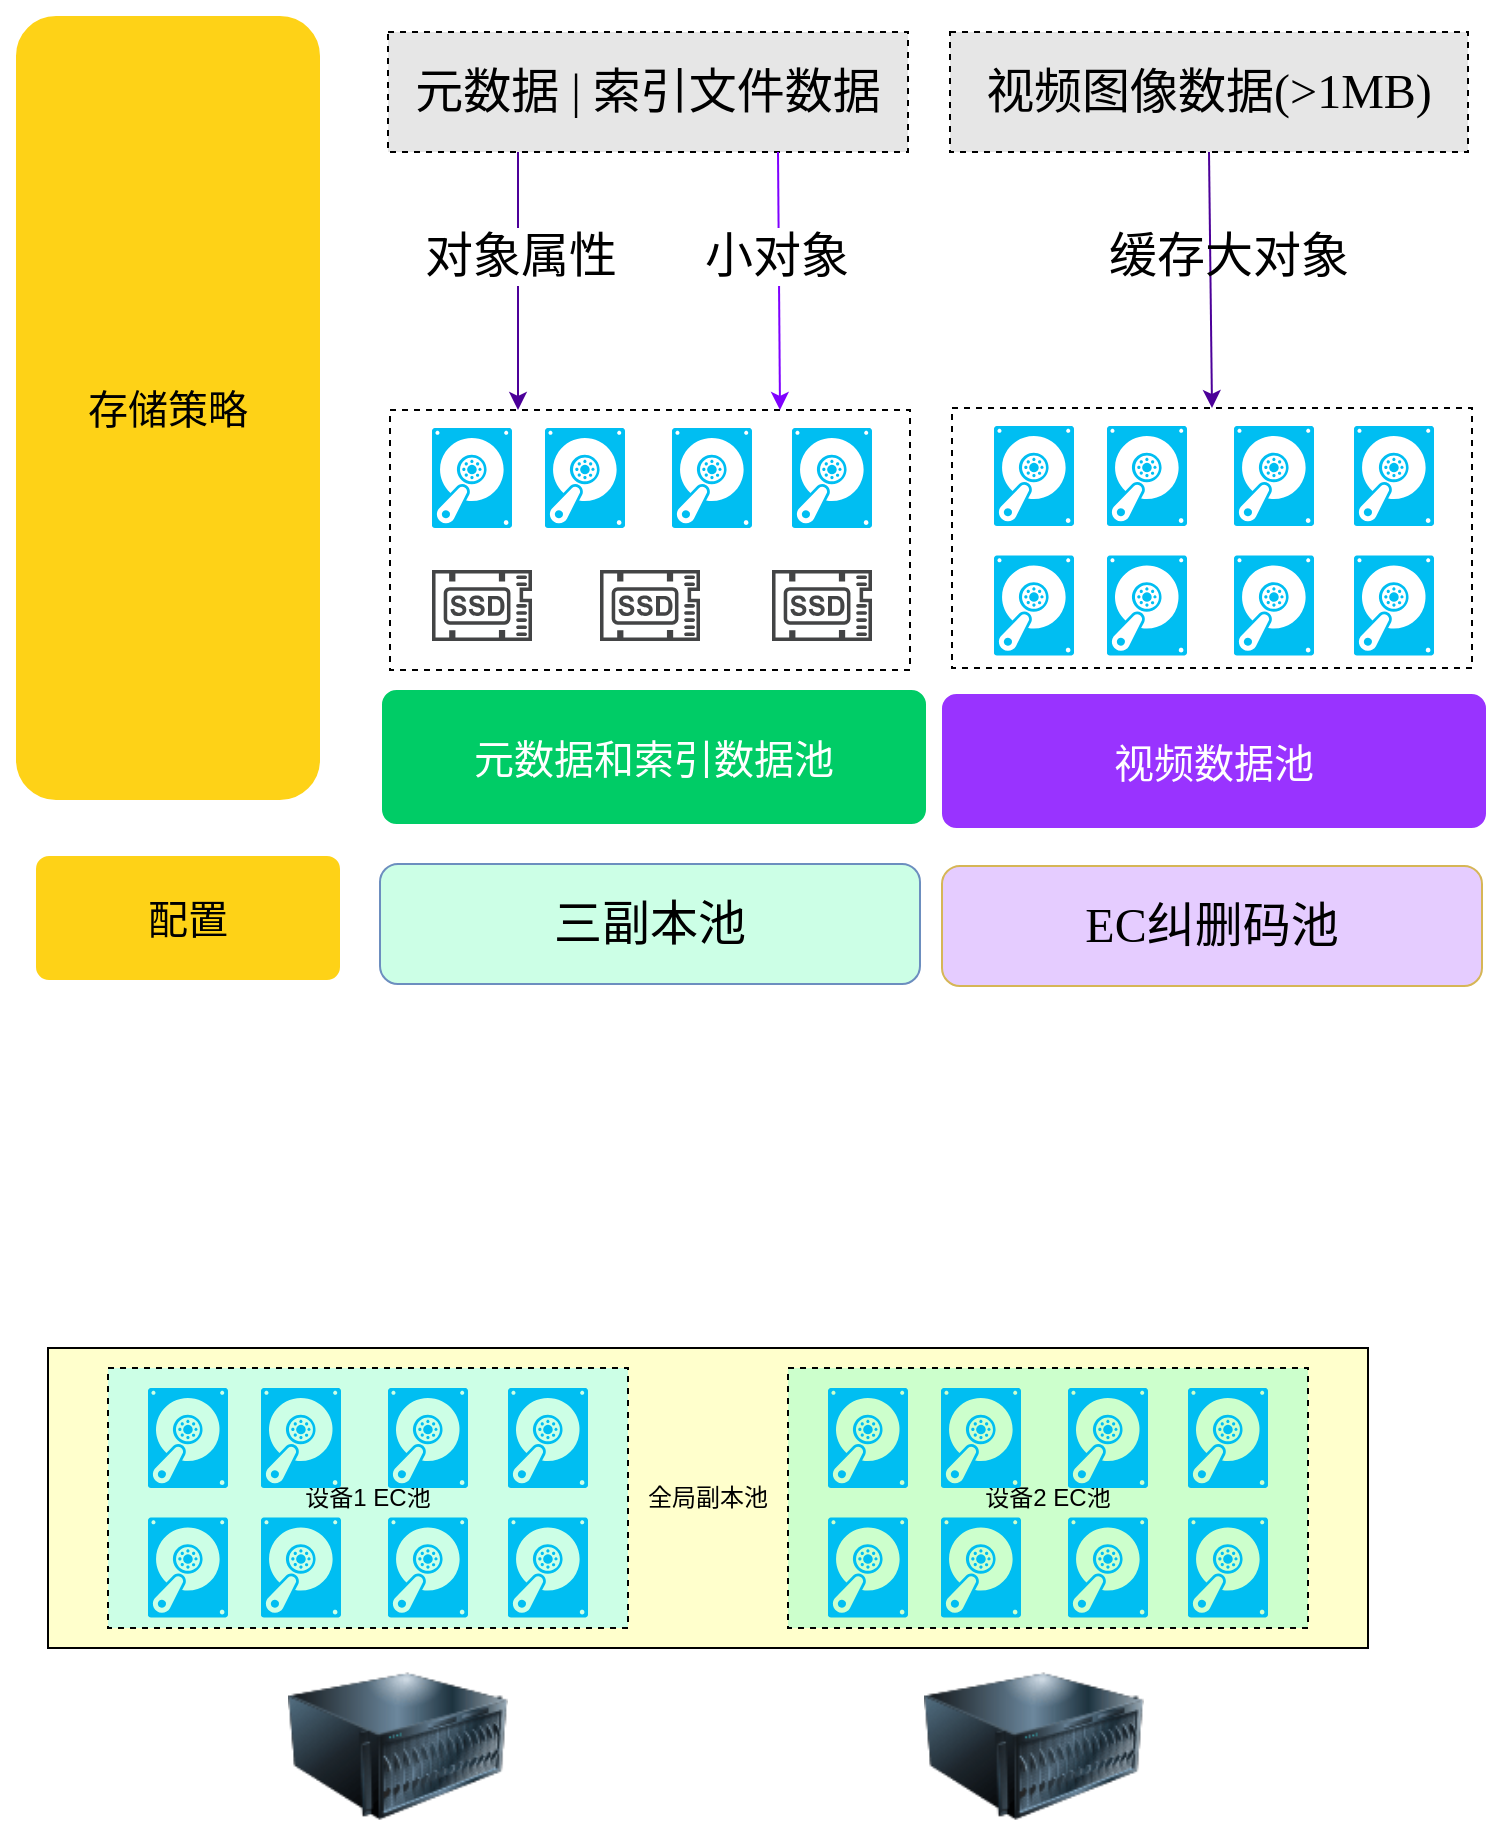 <mxfile version="16.6.1" type="github"><diagram name="Page-1" id="12e1b939-464a-85fe-373e-61e167be1490"><mxGraphModel dx="1038" dy="524" grid="1" gridSize="10" guides="1" tooltips="1" connect="1" arrows="1" fold="1" page="1" pageScale="1.5" pageWidth="1169" pageHeight="826" background="none" math="0" shadow="0"><root><mxCell id="0"/><mxCell id="1" parent="0"/><mxCell id="upi890UawkTOX7c28CoJ-33" value="全局副本池" style="rounded=0;whiteSpace=wrap;html=1;fillColor=#FFFFCC;" vertex="1" parent="1"><mxGeometry x="310" y="1700" width="660" height="150" as="geometry"/></mxCell><mxCell id="upi890UawkTOX7c28CoJ-28" value="&lt;span&gt;设备2 EC池&lt;/span&gt;" style="rounded=0;whiteSpace=wrap;html=1;dashed=1;fillColor=#CCFFCC;" vertex="1" parent="1"><mxGeometry x="680" y="1710" width="260" height="130" as="geometry"/></mxCell><mxCell id="VNs2b5MQoNy6hIIXQ_d6-4" value="" style="rounded=0;whiteSpace=wrap;html=1;dashed=1;" parent="1" vertex="1"><mxGeometry x="481" y="1231" width="260" height="130" as="geometry"/></mxCell><mxCell id="VNs2b5MQoNy6hIIXQ_d6-1" value="存储策略" style="whiteSpace=wrap;html=1;rounded=1;shadow=0;strokeWidth=8;fontSize=20;align=center;fillColor=#FED217;strokeColor=#FFFFFF;" parent="1" vertex="1"><mxGeometry x="290" y="1030" width="160" height="400" as="geometry"/></mxCell><mxCell id="VNs2b5MQoNy6hIIXQ_d6-2" value="&lt;font face=&quot;Times New Roman&quot; style=&quot;font-size: 24px&quot;&gt;三副本池&lt;/font&gt;" style="rounded=1;whiteSpace=wrap;html=1;fillColor=#CCFFE6;strokeColor=#6c8ebf;" parent="1" vertex="1"><mxGeometry x="476" y="1458" width="270" height="60" as="geometry"/></mxCell><mxCell id="VNs2b5MQoNy6hIIXQ_d6-3" value="" style="verticalLabelPosition=bottom;html=1;verticalAlign=top;align=center;strokeColor=none;fillColor=#00BEF2;shape=mxgraph.azure.vhd;pointerEvents=1;" parent="1" vertex="1"><mxGeometry x="502" y="1240" width="40" height="50" as="geometry"/></mxCell><mxCell id="VNs2b5MQoNy6hIIXQ_d6-5" value="" style="verticalLabelPosition=bottom;html=1;verticalAlign=top;align=center;strokeColor=none;fillColor=#00BEF2;shape=mxgraph.azure.vhd;pointerEvents=1;" parent="1" vertex="1"><mxGeometry x="558.5" y="1240" width="40" height="50" as="geometry"/></mxCell><mxCell id="VNs2b5MQoNy6hIIXQ_d6-6" value="" style="verticalLabelPosition=bottom;html=1;verticalAlign=top;align=center;strokeColor=none;fillColor=#00BEF2;shape=mxgraph.azure.vhd;pointerEvents=1;" parent="1" vertex="1"><mxGeometry x="622" y="1240" width="40" height="50" as="geometry"/></mxCell><mxCell id="VNs2b5MQoNy6hIIXQ_d6-7" value="" style="verticalLabelPosition=bottom;html=1;verticalAlign=top;align=center;strokeColor=none;fillColor=#00BEF2;shape=mxgraph.azure.vhd;pointerEvents=1;" parent="1" vertex="1"><mxGeometry x="682" y="1240" width="40" height="50" as="geometry"/></mxCell><mxCell id="VNs2b5MQoNy6hIIXQ_d6-13" value="" style="sketch=0;pointerEvents=1;shadow=0;dashed=0;html=1;strokeColor=none;fillColor=#434445;aspect=fixed;labelPosition=center;verticalLabelPosition=bottom;verticalAlign=top;align=center;outlineConnect=0;shape=mxgraph.vvd.ssd;" parent="1" vertex="1"><mxGeometry x="502" y="1311" width="50" height="35.5" as="geometry"/></mxCell><mxCell id="VNs2b5MQoNy6hIIXQ_d6-14" value="" style="sketch=0;pointerEvents=1;shadow=0;dashed=0;html=1;strokeColor=none;fillColor=#434445;aspect=fixed;labelPosition=center;verticalLabelPosition=bottom;verticalAlign=top;align=center;outlineConnect=0;shape=mxgraph.vvd.ssd;" parent="1" vertex="1"><mxGeometry x="586" y="1311" width="50" height="35.5" as="geometry"/></mxCell><mxCell id="VNs2b5MQoNy6hIIXQ_d6-15" value="" style="sketch=0;pointerEvents=1;shadow=0;dashed=0;html=1;strokeColor=none;fillColor=#434445;aspect=fixed;labelPosition=center;verticalLabelPosition=bottom;verticalAlign=top;align=center;outlineConnect=0;shape=mxgraph.vvd.ssd;" parent="1" vertex="1"><mxGeometry x="672" y="1311" width="50" height="35.5" as="geometry"/></mxCell><mxCell id="VNs2b5MQoNy6hIIXQ_d6-18" value="&lt;font color=&quot;#ffffff&quot;&gt;元数据和索引数据池&lt;/font&gt;" style="whiteSpace=wrap;html=1;rounded=1;shadow=0;strokeWidth=8;fontSize=20;align=center;fillColor=#00CC66;strokeColor=#FFFFFF;rotation=0;direction=west;" parent="1" vertex="1"><mxGeometry x="473" y="1367" width="280" height="75" as="geometry"/></mxCell><mxCell id="VNs2b5MQoNy6hIIXQ_d6-19" value="配置" style="whiteSpace=wrap;html=1;rounded=1;shadow=0;strokeWidth=8;fontSize=20;align=center;fillColor=#FED217;strokeColor=#FFFFFF;" parent="1" vertex="1"><mxGeometry x="300" y="1450" width="160" height="70" as="geometry"/></mxCell><mxCell id="VNs2b5MQoNy6hIIXQ_d6-20" value="&lt;font face=&quot;Times New Roman&quot;&gt;&lt;span style=&quot;font-size: 24px&quot;&gt;EC纠删码池&lt;/span&gt;&lt;/font&gt;" style="rounded=1;whiteSpace=wrap;html=1;fillColor=#E5CCFF;strokeColor=#d6b656;" parent="1" vertex="1"><mxGeometry x="757" y="1459" width="270" height="60" as="geometry"/></mxCell><mxCell id="VNs2b5MQoNy6hIIXQ_d6-29" value="" style="rounded=0;whiteSpace=wrap;html=1;dashed=1;" parent="1" vertex="1"><mxGeometry x="762" y="1230" width="260" height="130" as="geometry"/></mxCell><mxCell id="VNs2b5MQoNy6hIIXQ_d6-30" value="" style="verticalLabelPosition=bottom;html=1;verticalAlign=top;align=center;strokeColor=none;fillColor=#00BEF2;shape=mxgraph.azure.vhd;pointerEvents=1;" parent="1" vertex="1"><mxGeometry x="783" y="1239" width="40" height="50" as="geometry"/></mxCell><mxCell id="VNs2b5MQoNy6hIIXQ_d6-31" value="" style="verticalLabelPosition=bottom;html=1;verticalAlign=top;align=center;strokeColor=none;fillColor=#00BEF2;shape=mxgraph.azure.vhd;pointerEvents=1;" parent="1" vertex="1"><mxGeometry x="839.5" y="1239" width="40" height="50" as="geometry"/></mxCell><mxCell id="VNs2b5MQoNy6hIIXQ_d6-32" value="" style="verticalLabelPosition=bottom;html=1;verticalAlign=top;align=center;strokeColor=none;fillColor=#00BEF2;shape=mxgraph.azure.vhd;pointerEvents=1;" parent="1" vertex="1"><mxGeometry x="903" y="1239" width="40" height="50" as="geometry"/></mxCell><mxCell id="VNs2b5MQoNy6hIIXQ_d6-33" value="" style="verticalLabelPosition=bottom;html=1;verticalAlign=top;align=center;strokeColor=none;fillColor=#00BEF2;shape=mxgraph.azure.vhd;pointerEvents=1;" parent="1" vertex="1"><mxGeometry x="963" y="1239" width="40" height="50" as="geometry"/></mxCell><mxCell id="VNs2b5MQoNy6hIIXQ_d6-37" value="" style="verticalLabelPosition=bottom;html=1;verticalAlign=top;align=center;strokeColor=none;fillColor=#00BEF2;shape=mxgraph.azure.vhd;pointerEvents=1;" parent="1" vertex="1"><mxGeometry x="783" y="1303.75" width="40" height="50" as="geometry"/></mxCell><mxCell id="VNs2b5MQoNy6hIIXQ_d6-38" value="" style="verticalLabelPosition=bottom;html=1;verticalAlign=top;align=center;strokeColor=none;fillColor=#00BEF2;shape=mxgraph.azure.vhd;pointerEvents=1;" parent="1" vertex="1"><mxGeometry x="839.5" y="1303.75" width="40" height="50" as="geometry"/></mxCell><mxCell id="VNs2b5MQoNy6hIIXQ_d6-39" value="" style="verticalLabelPosition=bottom;html=1;verticalAlign=top;align=center;strokeColor=none;fillColor=#00BEF2;shape=mxgraph.azure.vhd;pointerEvents=1;" parent="1" vertex="1"><mxGeometry x="903" y="1303.75" width="40" height="50" as="geometry"/></mxCell><mxCell id="VNs2b5MQoNy6hIIXQ_d6-40" value="" style="verticalLabelPosition=bottom;html=1;verticalAlign=top;align=center;strokeColor=none;fillColor=#00BEF2;shape=mxgraph.azure.vhd;pointerEvents=1;" parent="1" vertex="1"><mxGeometry x="963" y="1303.75" width="40" height="50" as="geometry"/></mxCell><mxCell id="VNs2b5MQoNy6hIIXQ_d6-41" value="&lt;font color=&quot;#ffffff&quot;&gt;视频数据池&lt;/font&gt;" style="whiteSpace=wrap;html=1;rounded=1;shadow=0;strokeWidth=8;fontSize=20;align=center;fillColor=#9933FF;strokeColor=#FFFFFF;rotation=0;direction=west;" parent="1" vertex="1"><mxGeometry x="753" y="1369" width="280" height="75" as="geometry"/></mxCell><mxCell id="VNs2b5MQoNy6hIIXQ_d6-42" value="&lt;font color=&quot;#000000&quot;&gt;元数据 |&amp;nbsp;索引文件数据&lt;/font&gt;" style="rounded=0;whiteSpace=wrap;html=1;dashed=1;fontFamily=Times New Roman;fontSize=24;fontColor=#FFFFFF;fillColor=#E6E6E6;" parent="1" vertex="1"><mxGeometry x="480" y="1042" width="260" height="60" as="geometry"/></mxCell><mxCell id="VNs2b5MQoNy6hIIXQ_d6-43" value="&lt;font color=&quot;#000000&quot;&gt;视频图像数据(&amp;gt;1MB)&lt;/font&gt;" style="rounded=0;whiteSpace=wrap;html=1;dashed=1;fontFamily=Times New Roman;fontSize=24;fontColor=#FFFFFF;fillColor=#E6E6E6;" parent="1" vertex="1"><mxGeometry x="761" y="1042" width="259" height="60" as="geometry"/></mxCell><mxCell id="VNs2b5MQoNy6hIIXQ_d6-44" value="" style="endArrow=classic;html=1;rounded=0;fontFamily=Times New Roman;fontSize=24;fontColor=#000000;entryX=0.25;entryY=0;entryDx=0;entryDy=0;strokeColor=#4C0099;" parent="1" edge="1"><mxGeometry width="50" height="50" relative="1" as="geometry"><mxPoint x="545" y="1102" as="sourcePoint"/><mxPoint x="545" y="1231" as="targetPoint"/></mxGeometry></mxCell><mxCell id="VNs2b5MQoNy6hIIXQ_d6-45" value="对象属性" style="edgeLabel;html=1;align=center;verticalAlign=middle;resizable=0;points=[];fontSize=24;fontFamily=Times New Roman;fontColor=#000000;" parent="VNs2b5MQoNy6hIIXQ_d6-44" vertex="1" connectable="0"><mxGeometry x="-0.553" y="2" relative="1" as="geometry"><mxPoint x="-1" y="23" as="offset"/></mxGeometry></mxCell><mxCell id="VNs2b5MQoNy6hIIXQ_d6-46" value="" style="endArrow=classic;html=1;rounded=0;fontFamily=Times New Roman;fontSize=24;fontColor=#000000;exitX=0.75;exitY=1;exitDx=0;exitDy=0;entryX=0.75;entryY=0;entryDx=0;entryDy=0;strokeColor=#7F00FF;" parent="1" source="VNs2b5MQoNy6hIIXQ_d6-42" target="VNs2b5MQoNy6hIIXQ_d6-4" edge="1"><mxGeometry width="50" height="50" relative="1" as="geometry"><mxPoint x="450" y="1740" as="sourcePoint"/><mxPoint x="500" y="1690" as="targetPoint"/></mxGeometry></mxCell><mxCell id="VNs2b5MQoNy6hIIXQ_d6-47" value="小对象" style="edgeLabel;html=1;align=center;verticalAlign=middle;resizable=0;points=[];fontSize=24;fontFamily=Times New Roman;fontColor=#000000;" parent="VNs2b5MQoNy6hIIXQ_d6-46" vertex="1" connectable="0"><mxGeometry x="-0.337" y="-2" relative="1" as="geometry"><mxPoint y="9" as="offset"/></mxGeometry></mxCell><mxCell id="VNs2b5MQoNy6hIIXQ_d6-48" value="" style="endArrow=classic;html=1;rounded=0;fontFamily=Times New Roman;fontSize=24;fontColor=#000000;strokeColor=#4C0099;exitX=0.5;exitY=1;exitDx=0;exitDy=0;entryX=0.5;entryY=0;entryDx=0;entryDy=0;" parent="1" source="VNs2b5MQoNy6hIIXQ_d6-43" target="VNs2b5MQoNy6hIIXQ_d6-29" edge="1"><mxGeometry width="50" height="50" relative="1" as="geometry"><mxPoint x="1100" y="1270" as="sourcePoint"/><mxPoint x="1150" y="1220" as="targetPoint"/></mxGeometry></mxCell><mxCell id="VNs2b5MQoNy6hIIXQ_d6-49" value="缓存大对象" style="text;html=1;align=center;verticalAlign=middle;resizable=0;points=[];autosize=1;strokeColor=none;fillColor=none;fontSize=24;fontFamily=Times New Roman;fontColor=#000000;" parent="1" vertex="1"><mxGeometry x="830" y="1139" width="140" height="30" as="geometry"/></mxCell><mxCell id="upi890UawkTOX7c28CoJ-10" value="设备1 EC池" style="rounded=0;whiteSpace=wrap;html=1;dashed=1;fillColor=#CCFFE6;" vertex="1" parent="1"><mxGeometry x="340" y="1710" width="260" height="130" as="geometry"/></mxCell><mxCell id="upi890UawkTOX7c28CoJ-11" value="" style="verticalLabelPosition=bottom;html=1;verticalAlign=top;align=center;strokeColor=none;fillColor=#00BEF2;shape=mxgraph.azure.vhd;pointerEvents=1;" vertex="1" parent="1"><mxGeometry x="360" y="1720" width="40" height="50" as="geometry"/></mxCell><mxCell id="upi890UawkTOX7c28CoJ-12" value="" style="verticalLabelPosition=bottom;html=1;verticalAlign=top;align=center;strokeColor=none;fillColor=#00BEF2;shape=mxgraph.azure.vhd;pointerEvents=1;" vertex="1" parent="1"><mxGeometry x="416.5" y="1720" width="40" height="50" as="geometry"/></mxCell><mxCell id="upi890UawkTOX7c28CoJ-13" value="" style="verticalLabelPosition=bottom;html=1;verticalAlign=top;align=center;strokeColor=none;fillColor=#00BEF2;shape=mxgraph.azure.vhd;pointerEvents=1;" vertex="1" parent="1"><mxGeometry x="480" y="1720" width="40" height="50" as="geometry"/></mxCell><mxCell id="upi890UawkTOX7c28CoJ-14" value="" style="verticalLabelPosition=bottom;html=1;verticalAlign=top;align=center;strokeColor=none;fillColor=#00BEF2;shape=mxgraph.azure.vhd;pointerEvents=1;" vertex="1" parent="1"><mxGeometry x="540" y="1720" width="40" height="50" as="geometry"/></mxCell><mxCell id="upi890UawkTOX7c28CoJ-15" value="" style="verticalLabelPosition=bottom;html=1;verticalAlign=top;align=center;strokeColor=none;fillColor=#00BEF2;shape=mxgraph.azure.vhd;pointerEvents=1;" vertex="1" parent="1"><mxGeometry x="360" y="1784.75" width="40" height="50" as="geometry"/></mxCell><mxCell id="upi890UawkTOX7c28CoJ-16" value="" style="verticalLabelPosition=bottom;html=1;verticalAlign=top;align=center;strokeColor=none;fillColor=#00BEF2;shape=mxgraph.azure.vhd;pointerEvents=1;" vertex="1" parent="1"><mxGeometry x="416.5" y="1784.75" width="40" height="50" as="geometry"/></mxCell><mxCell id="upi890UawkTOX7c28CoJ-17" value="" style="verticalLabelPosition=bottom;html=1;verticalAlign=top;align=center;strokeColor=none;fillColor=#00BEF2;shape=mxgraph.azure.vhd;pointerEvents=1;" vertex="1" parent="1"><mxGeometry x="480" y="1784.75" width="40" height="50" as="geometry"/></mxCell><mxCell id="upi890UawkTOX7c28CoJ-18" value="" style="verticalLabelPosition=bottom;html=1;verticalAlign=top;align=center;strokeColor=none;fillColor=#00BEF2;shape=mxgraph.azure.vhd;pointerEvents=1;" vertex="1" parent="1"><mxGeometry x="540" y="1784.75" width="40" height="50" as="geometry"/></mxCell><mxCell id="upi890UawkTOX7c28CoJ-20" value="" style="verticalLabelPosition=bottom;html=1;verticalAlign=top;align=center;strokeColor=none;fillColor=#00BEF2;shape=mxgraph.azure.vhd;pointerEvents=1;" vertex="1" parent="1"><mxGeometry x="700" y="1720" width="40" height="50" as="geometry"/></mxCell><mxCell id="upi890UawkTOX7c28CoJ-21" value="" style="verticalLabelPosition=bottom;html=1;verticalAlign=top;align=center;strokeColor=none;fillColor=#00BEF2;shape=mxgraph.azure.vhd;pointerEvents=1;" vertex="1" parent="1"><mxGeometry x="756.5" y="1720" width="40" height="50" as="geometry"/></mxCell><mxCell id="upi890UawkTOX7c28CoJ-22" value="" style="verticalLabelPosition=bottom;html=1;verticalAlign=top;align=center;strokeColor=none;fillColor=#00BEF2;shape=mxgraph.azure.vhd;pointerEvents=1;" vertex="1" parent="1"><mxGeometry x="820" y="1720" width="40" height="50" as="geometry"/></mxCell><mxCell id="upi890UawkTOX7c28CoJ-23" value="" style="verticalLabelPosition=bottom;html=1;verticalAlign=top;align=center;strokeColor=none;fillColor=#00BEF2;shape=mxgraph.azure.vhd;pointerEvents=1;" vertex="1" parent="1"><mxGeometry x="880" y="1720" width="40" height="50" as="geometry"/></mxCell><mxCell id="upi890UawkTOX7c28CoJ-24" value="" style="verticalLabelPosition=bottom;html=1;verticalAlign=top;align=center;strokeColor=none;fillColor=#00BEF2;shape=mxgraph.azure.vhd;pointerEvents=1;" vertex="1" parent="1"><mxGeometry x="700" y="1784.75" width="40" height="50" as="geometry"/></mxCell><mxCell id="upi890UawkTOX7c28CoJ-25" value="" style="verticalLabelPosition=bottom;html=1;verticalAlign=top;align=center;strokeColor=none;fillColor=#00BEF2;shape=mxgraph.azure.vhd;pointerEvents=1;" vertex="1" parent="1"><mxGeometry x="756.5" y="1784.75" width="40" height="50" as="geometry"/></mxCell><mxCell id="upi890UawkTOX7c28CoJ-26" value="" style="verticalLabelPosition=bottom;html=1;verticalAlign=top;align=center;strokeColor=none;fillColor=#00BEF2;shape=mxgraph.azure.vhd;pointerEvents=1;" vertex="1" parent="1"><mxGeometry x="820" y="1784.75" width="40" height="50" as="geometry"/></mxCell><mxCell id="upi890UawkTOX7c28CoJ-27" value="" style="verticalLabelPosition=bottom;html=1;verticalAlign=top;align=center;strokeColor=none;fillColor=#00BEF2;shape=mxgraph.azure.vhd;pointerEvents=1;" vertex="1" parent="1"><mxGeometry x="880" y="1784.75" width="40" height="50" as="geometry"/></mxCell><mxCell id="upi890UawkTOX7c28CoJ-31" value="" style="image;html=1;image=img/lib/clip_art/computers/Server_128x128.png" vertex="1" parent="1"><mxGeometry x="430" y="1859" width="110" height="80" as="geometry"/></mxCell><mxCell id="upi890UawkTOX7c28CoJ-32" value="" style="image;html=1;image=img/lib/clip_art/computers/Server_128x128.png" vertex="1" parent="1"><mxGeometry x="748" y="1859" width="110" height="80" as="geometry"/></mxCell></root></mxGraphModel></diagram></mxfile>
